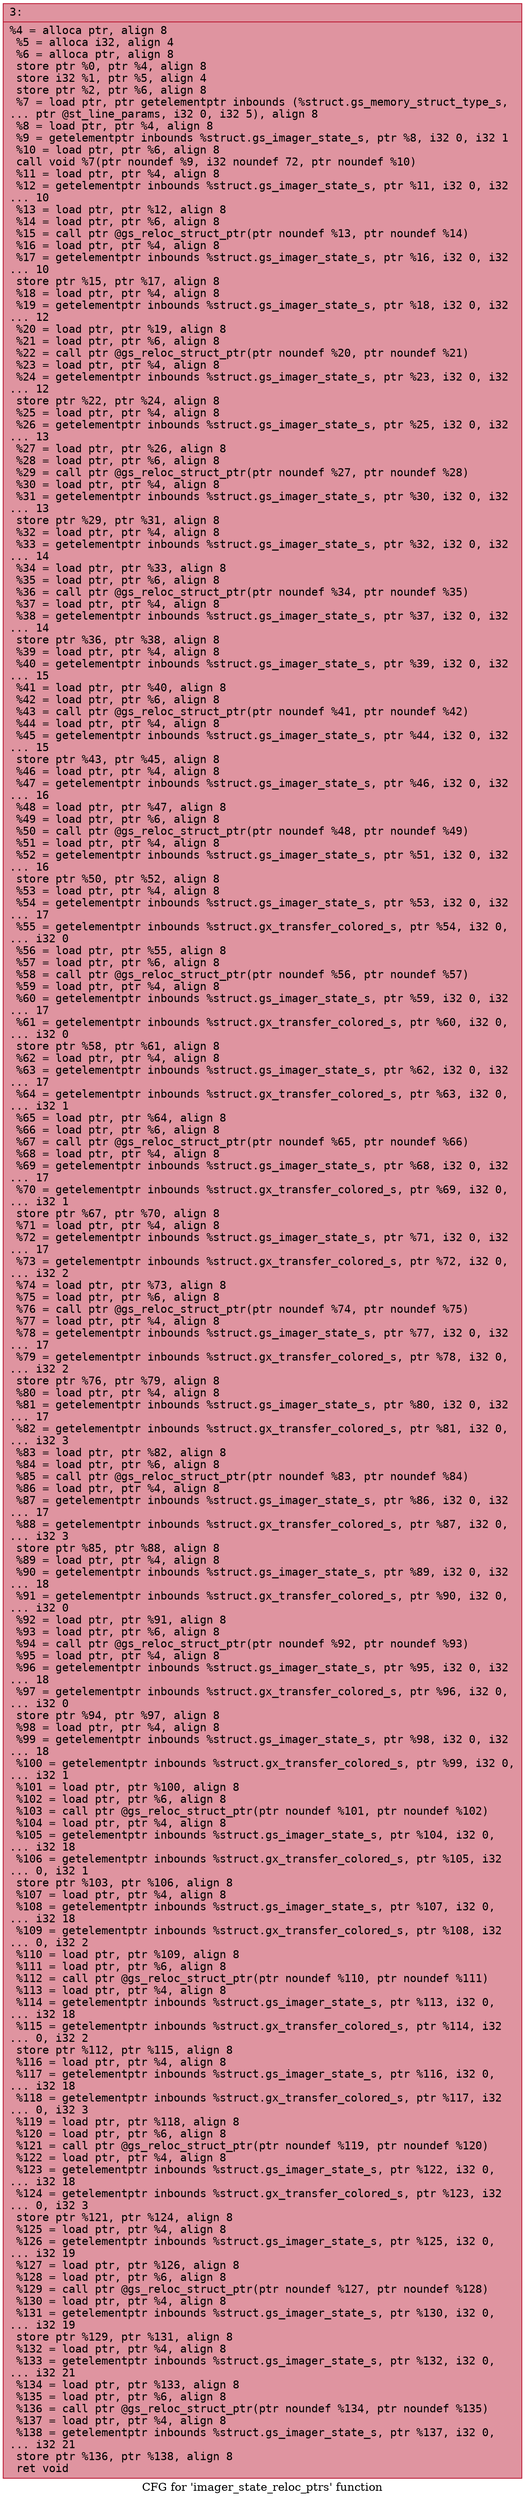 digraph "CFG for 'imager_state_reloc_ptrs' function" {
	label="CFG for 'imager_state_reloc_ptrs' function";

	Node0x600000dfdae0 [shape=record,color="#b70d28ff", style=filled, fillcolor="#b70d2870" fontname="Courier",label="{3:\l|  %4 = alloca ptr, align 8\l  %5 = alloca i32, align 4\l  %6 = alloca ptr, align 8\l  store ptr %0, ptr %4, align 8\l  store i32 %1, ptr %5, align 4\l  store ptr %2, ptr %6, align 8\l  %7 = load ptr, ptr getelementptr inbounds (%struct.gs_memory_struct_type_s,\l... ptr @st_line_params, i32 0, i32 5), align 8\l  %8 = load ptr, ptr %4, align 8\l  %9 = getelementptr inbounds %struct.gs_imager_state_s, ptr %8, i32 0, i32 1\l  %10 = load ptr, ptr %6, align 8\l  call void %7(ptr noundef %9, i32 noundef 72, ptr noundef %10)\l  %11 = load ptr, ptr %4, align 8\l  %12 = getelementptr inbounds %struct.gs_imager_state_s, ptr %11, i32 0, i32\l... 10\l  %13 = load ptr, ptr %12, align 8\l  %14 = load ptr, ptr %6, align 8\l  %15 = call ptr @gs_reloc_struct_ptr(ptr noundef %13, ptr noundef %14)\l  %16 = load ptr, ptr %4, align 8\l  %17 = getelementptr inbounds %struct.gs_imager_state_s, ptr %16, i32 0, i32\l... 10\l  store ptr %15, ptr %17, align 8\l  %18 = load ptr, ptr %4, align 8\l  %19 = getelementptr inbounds %struct.gs_imager_state_s, ptr %18, i32 0, i32\l... 12\l  %20 = load ptr, ptr %19, align 8\l  %21 = load ptr, ptr %6, align 8\l  %22 = call ptr @gs_reloc_struct_ptr(ptr noundef %20, ptr noundef %21)\l  %23 = load ptr, ptr %4, align 8\l  %24 = getelementptr inbounds %struct.gs_imager_state_s, ptr %23, i32 0, i32\l... 12\l  store ptr %22, ptr %24, align 8\l  %25 = load ptr, ptr %4, align 8\l  %26 = getelementptr inbounds %struct.gs_imager_state_s, ptr %25, i32 0, i32\l... 13\l  %27 = load ptr, ptr %26, align 8\l  %28 = load ptr, ptr %6, align 8\l  %29 = call ptr @gs_reloc_struct_ptr(ptr noundef %27, ptr noundef %28)\l  %30 = load ptr, ptr %4, align 8\l  %31 = getelementptr inbounds %struct.gs_imager_state_s, ptr %30, i32 0, i32\l... 13\l  store ptr %29, ptr %31, align 8\l  %32 = load ptr, ptr %4, align 8\l  %33 = getelementptr inbounds %struct.gs_imager_state_s, ptr %32, i32 0, i32\l... 14\l  %34 = load ptr, ptr %33, align 8\l  %35 = load ptr, ptr %6, align 8\l  %36 = call ptr @gs_reloc_struct_ptr(ptr noundef %34, ptr noundef %35)\l  %37 = load ptr, ptr %4, align 8\l  %38 = getelementptr inbounds %struct.gs_imager_state_s, ptr %37, i32 0, i32\l... 14\l  store ptr %36, ptr %38, align 8\l  %39 = load ptr, ptr %4, align 8\l  %40 = getelementptr inbounds %struct.gs_imager_state_s, ptr %39, i32 0, i32\l... 15\l  %41 = load ptr, ptr %40, align 8\l  %42 = load ptr, ptr %6, align 8\l  %43 = call ptr @gs_reloc_struct_ptr(ptr noundef %41, ptr noundef %42)\l  %44 = load ptr, ptr %4, align 8\l  %45 = getelementptr inbounds %struct.gs_imager_state_s, ptr %44, i32 0, i32\l... 15\l  store ptr %43, ptr %45, align 8\l  %46 = load ptr, ptr %4, align 8\l  %47 = getelementptr inbounds %struct.gs_imager_state_s, ptr %46, i32 0, i32\l... 16\l  %48 = load ptr, ptr %47, align 8\l  %49 = load ptr, ptr %6, align 8\l  %50 = call ptr @gs_reloc_struct_ptr(ptr noundef %48, ptr noundef %49)\l  %51 = load ptr, ptr %4, align 8\l  %52 = getelementptr inbounds %struct.gs_imager_state_s, ptr %51, i32 0, i32\l... 16\l  store ptr %50, ptr %52, align 8\l  %53 = load ptr, ptr %4, align 8\l  %54 = getelementptr inbounds %struct.gs_imager_state_s, ptr %53, i32 0, i32\l... 17\l  %55 = getelementptr inbounds %struct.gx_transfer_colored_s, ptr %54, i32 0,\l... i32 0\l  %56 = load ptr, ptr %55, align 8\l  %57 = load ptr, ptr %6, align 8\l  %58 = call ptr @gs_reloc_struct_ptr(ptr noundef %56, ptr noundef %57)\l  %59 = load ptr, ptr %4, align 8\l  %60 = getelementptr inbounds %struct.gs_imager_state_s, ptr %59, i32 0, i32\l... 17\l  %61 = getelementptr inbounds %struct.gx_transfer_colored_s, ptr %60, i32 0,\l... i32 0\l  store ptr %58, ptr %61, align 8\l  %62 = load ptr, ptr %4, align 8\l  %63 = getelementptr inbounds %struct.gs_imager_state_s, ptr %62, i32 0, i32\l... 17\l  %64 = getelementptr inbounds %struct.gx_transfer_colored_s, ptr %63, i32 0,\l... i32 1\l  %65 = load ptr, ptr %64, align 8\l  %66 = load ptr, ptr %6, align 8\l  %67 = call ptr @gs_reloc_struct_ptr(ptr noundef %65, ptr noundef %66)\l  %68 = load ptr, ptr %4, align 8\l  %69 = getelementptr inbounds %struct.gs_imager_state_s, ptr %68, i32 0, i32\l... 17\l  %70 = getelementptr inbounds %struct.gx_transfer_colored_s, ptr %69, i32 0,\l... i32 1\l  store ptr %67, ptr %70, align 8\l  %71 = load ptr, ptr %4, align 8\l  %72 = getelementptr inbounds %struct.gs_imager_state_s, ptr %71, i32 0, i32\l... 17\l  %73 = getelementptr inbounds %struct.gx_transfer_colored_s, ptr %72, i32 0,\l... i32 2\l  %74 = load ptr, ptr %73, align 8\l  %75 = load ptr, ptr %6, align 8\l  %76 = call ptr @gs_reloc_struct_ptr(ptr noundef %74, ptr noundef %75)\l  %77 = load ptr, ptr %4, align 8\l  %78 = getelementptr inbounds %struct.gs_imager_state_s, ptr %77, i32 0, i32\l... 17\l  %79 = getelementptr inbounds %struct.gx_transfer_colored_s, ptr %78, i32 0,\l... i32 2\l  store ptr %76, ptr %79, align 8\l  %80 = load ptr, ptr %4, align 8\l  %81 = getelementptr inbounds %struct.gs_imager_state_s, ptr %80, i32 0, i32\l... 17\l  %82 = getelementptr inbounds %struct.gx_transfer_colored_s, ptr %81, i32 0,\l... i32 3\l  %83 = load ptr, ptr %82, align 8\l  %84 = load ptr, ptr %6, align 8\l  %85 = call ptr @gs_reloc_struct_ptr(ptr noundef %83, ptr noundef %84)\l  %86 = load ptr, ptr %4, align 8\l  %87 = getelementptr inbounds %struct.gs_imager_state_s, ptr %86, i32 0, i32\l... 17\l  %88 = getelementptr inbounds %struct.gx_transfer_colored_s, ptr %87, i32 0,\l... i32 3\l  store ptr %85, ptr %88, align 8\l  %89 = load ptr, ptr %4, align 8\l  %90 = getelementptr inbounds %struct.gs_imager_state_s, ptr %89, i32 0, i32\l... 18\l  %91 = getelementptr inbounds %struct.gx_transfer_colored_s, ptr %90, i32 0,\l... i32 0\l  %92 = load ptr, ptr %91, align 8\l  %93 = load ptr, ptr %6, align 8\l  %94 = call ptr @gs_reloc_struct_ptr(ptr noundef %92, ptr noundef %93)\l  %95 = load ptr, ptr %4, align 8\l  %96 = getelementptr inbounds %struct.gs_imager_state_s, ptr %95, i32 0, i32\l... 18\l  %97 = getelementptr inbounds %struct.gx_transfer_colored_s, ptr %96, i32 0,\l... i32 0\l  store ptr %94, ptr %97, align 8\l  %98 = load ptr, ptr %4, align 8\l  %99 = getelementptr inbounds %struct.gs_imager_state_s, ptr %98, i32 0, i32\l... 18\l  %100 = getelementptr inbounds %struct.gx_transfer_colored_s, ptr %99, i32 0,\l... i32 1\l  %101 = load ptr, ptr %100, align 8\l  %102 = load ptr, ptr %6, align 8\l  %103 = call ptr @gs_reloc_struct_ptr(ptr noundef %101, ptr noundef %102)\l  %104 = load ptr, ptr %4, align 8\l  %105 = getelementptr inbounds %struct.gs_imager_state_s, ptr %104, i32 0,\l... i32 18\l  %106 = getelementptr inbounds %struct.gx_transfer_colored_s, ptr %105, i32\l... 0, i32 1\l  store ptr %103, ptr %106, align 8\l  %107 = load ptr, ptr %4, align 8\l  %108 = getelementptr inbounds %struct.gs_imager_state_s, ptr %107, i32 0,\l... i32 18\l  %109 = getelementptr inbounds %struct.gx_transfer_colored_s, ptr %108, i32\l... 0, i32 2\l  %110 = load ptr, ptr %109, align 8\l  %111 = load ptr, ptr %6, align 8\l  %112 = call ptr @gs_reloc_struct_ptr(ptr noundef %110, ptr noundef %111)\l  %113 = load ptr, ptr %4, align 8\l  %114 = getelementptr inbounds %struct.gs_imager_state_s, ptr %113, i32 0,\l... i32 18\l  %115 = getelementptr inbounds %struct.gx_transfer_colored_s, ptr %114, i32\l... 0, i32 2\l  store ptr %112, ptr %115, align 8\l  %116 = load ptr, ptr %4, align 8\l  %117 = getelementptr inbounds %struct.gs_imager_state_s, ptr %116, i32 0,\l... i32 18\l  %118 = getelementptr inbounds %struct.gx_transfer_colored_s, ptr %117, i32\l... 0, i32 3\l  %119 = load ptr, ptr %118, align 8\l  %120 = load ptr, ptr %6, align 8\l  %121 = call ptr @gs_reloc_struct_ptr(ptr noundef %119, ptr noundef %120)\l  %122 = load ptr, ptr %4, align 8\l  %123 = getelementptr inbounds %struct.gs_imager_state_s, ptr %122, i32 0,\l... i32 18\l  %124 = getelementptr inbounds %struct.gx_transfer_colored_s, ptr %123, i32\l... 0, i32 3\l  store ptr %121, ptr %124, align 8\l  %125 = load ptr, ptr %4, align 8\l  %126 = getelementptr inbounds %struct.gs_imager_state_s, ptr %125, i32 0,\l... i32 19\l  %127 = load ptr, ptr %126, align 8\l  %128 = load ptr, ptr %6, align 8\l  %129 = call ptr @gs_reloc_struct_ptr(ptr noundef %127, ptr noundef %128)\l  %130 = load ptr, ptr %4, align 8\l  %131 = getelementptr inbounds %struct.gs_imager_state_s, ptr %130, i32 0,\l... i32 19\l  store ptr %129, ptr %131, align 8\l  %132 = load ptr, ptr %4, align 8\l  %133 = getelementptr inbounds %struct.gs_imager_state_s, ptr %132, i32 0,\l... i32 21\l  %134 = load ptr, ptr %133, align 8\l  %135 = load ptr, ptr %6, align 8\l  %136 = call ptr @gs_reloc_struct_ptr(ptr noundef %134, ptr noundef %135)\l  %137 = load ptr, ptr %4, align 8\l  %138 = getelementptr inbounds %struct.gs_imager_state_s, ptr %137, i32 0,\l... i32 21\l  store ptr %136, ptr %138, align 8\l  ret void\l}"];
}
